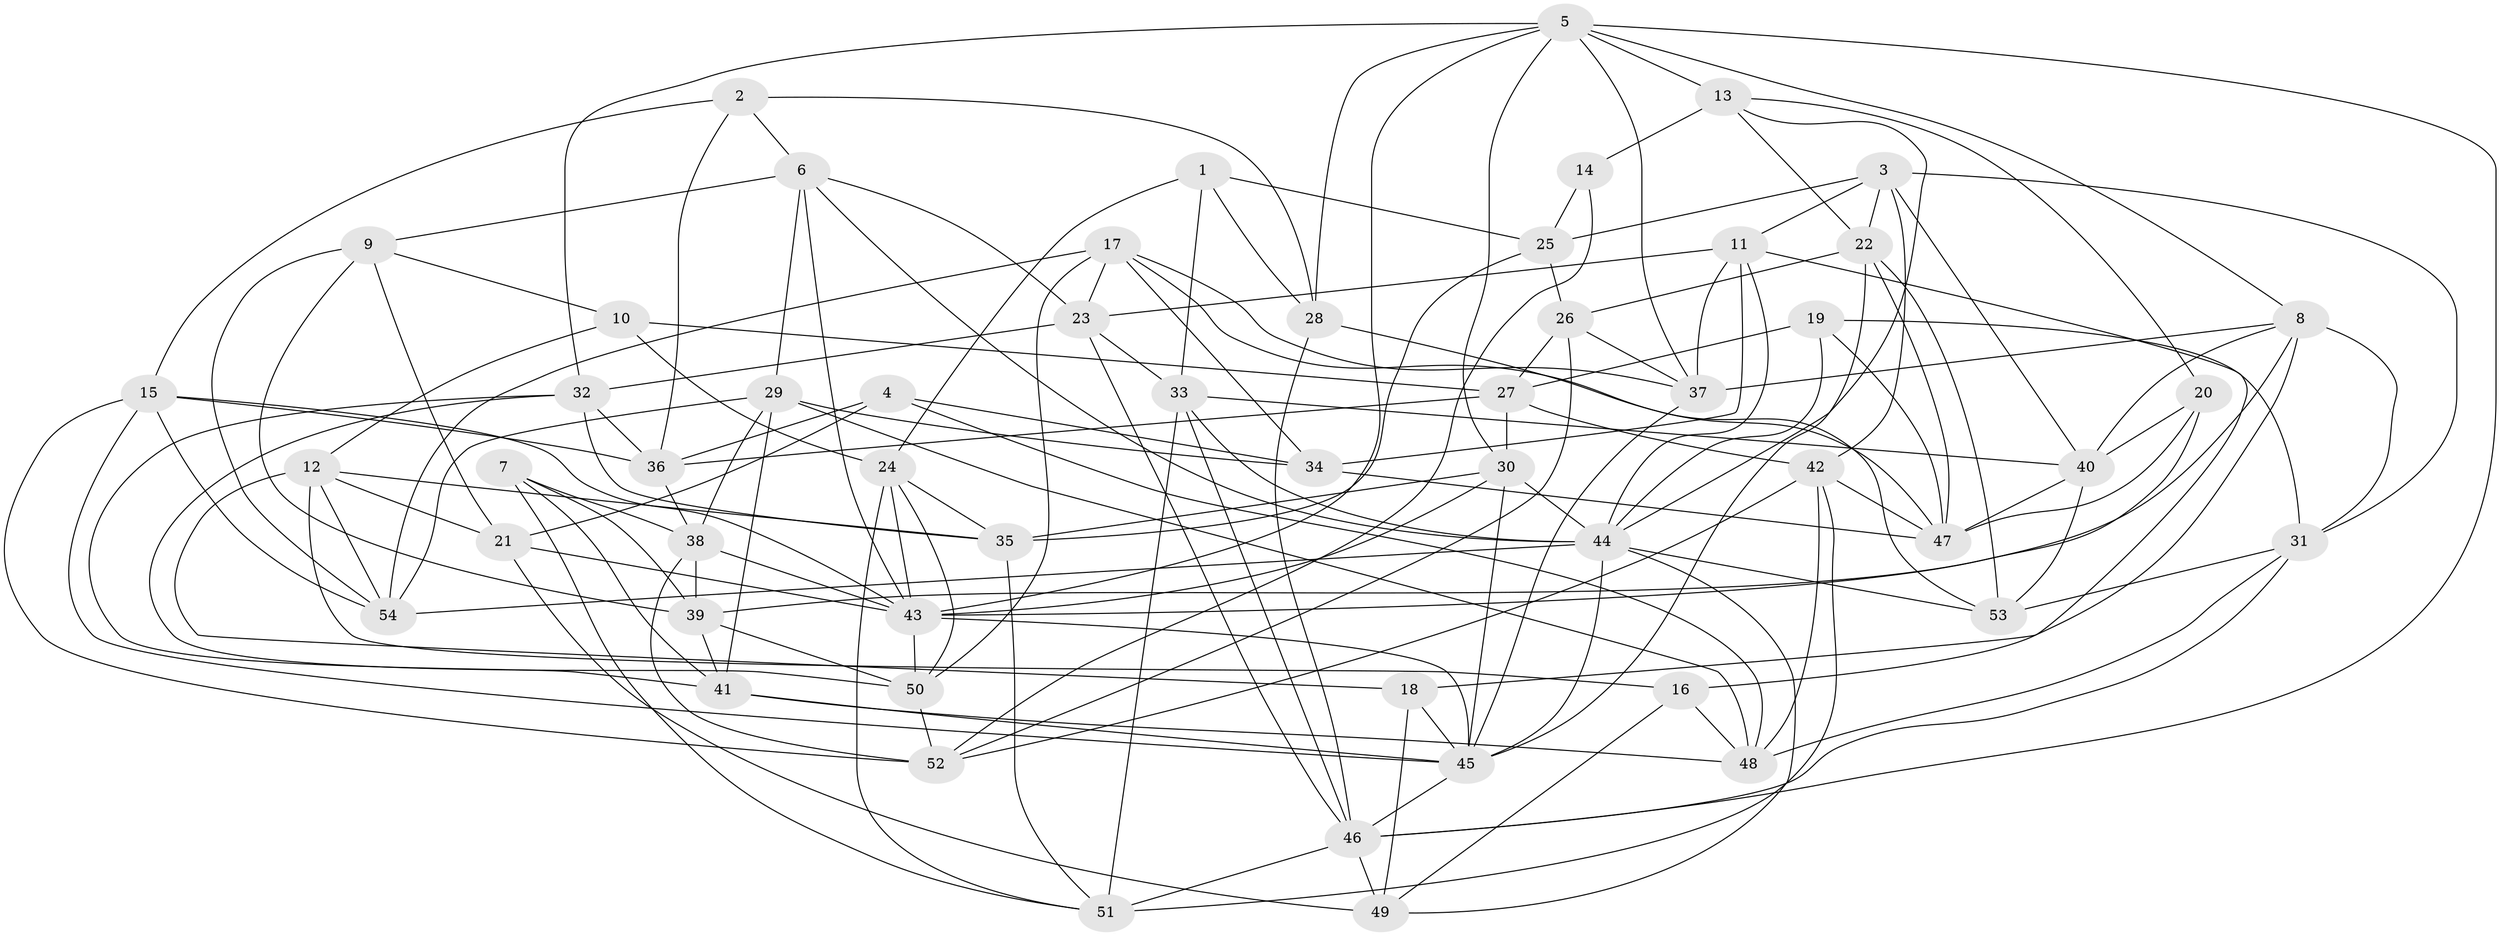 // original degree distribution, {4: 1.0}
// Generated by graph-tools (version 1.1) at 2025/26/03/09/25 03:26:58]
// undirected, 54 vertices, 155 edges
graph export_dot {
graph [start="1"]
  node [color=gray90,style=filled];
  1;
  2;
  3;
  4;
  5;
  6;
  7;
  8;
  9;
  10;
  11;
  12;
  13;
  14;
  15;
  16;
  17;
  18;
  19;
  20;
  21;
  22;
  23;
  24;
  25;
  26;
  27;
  28;
  29;
  30;
  31;
  32;
  33;
  34;
  35;
  36;
  37;
  38;
  39;
  40;
  41;
  42;
  43;
  44;
  45;
  46;
  47;
  48;
  49;
  50;
  51;
  52;
  53;
  54;
  1 -- 24 [weight=1.0];
  1 -- 25 [weight=1.0];
  1 -- 28 [weight=1.0];
  1 -- 33 [weight=1.0];
  2 -- 6 [weight=1.0];
  2 -- 15 [weight=1.0];
  2 -- 28 [weight=1.0];
  2 -- 36 [weight=1.0];
  3 -- 11 [weight=1.0];
  3 -- 22 [weight=1.0];
  3 -- 25 [weight=1.0];
  3 -- 31 [weight=1.0];
  3 -- 40 [weight=1.0];
  3 -- 42 [weight=1.0];
  4 -- 21 [weight=1.0];
  4 -- 34 [weight=1.0];
  4 -- 36 [weight=1.0];
  4 -- 48 [weight=1.0];
  5 -- 8 [weight=1.0];
  5 -- 13 [weight=1.0];
  5 -- 28 [weight=1.0];
  5 -- 30 [weight=1.0];
  5 -- 32 [weight=1.0];
  5 -- 37 [weight=1.0];
  5 -- 43 [weight=1.0];
  5 -- 46 [weight=1.0];
  6 -- 9 [weight=1.0];
  6 -- 23 [weight=1.0];
  6 -- 29 [weight=1.0];
  6 -- 43 [weight=1.0];
  6 -- 44 [weight=1.0];
  7 -- 38 [weight=1.0];
  7 -- 39 [weight=1.0];
  7 -- 41 [weight=1.0];
  7 -- 51 [weight=1.0];
  8 -- 18 [weight=1.0];
  8 -- 31 [weight=1.0];
  8 -- 37 [weight=1.0];
  8 -- 39 [weight=1.0];
  8 -- 40 [weight=1.0];
  9 -- 10 [weight=1.0];
  9 -- 21 [weight=2.0];
  9 -- 39 [weight=1.0];
  9 -- 54 [weight=1.0];
  10 -- 12 [weight=1.0];
  10 -- 24 [weight=1.0];
  10 -- 27 [weight=1.0];
  11 -- 16 [weight=1.0];
  11 -- 23 [weight=1.0];
  11 -- 34 [weight=1.0];
  11 -- 37 [weight=1.0];
  11 -- 44 [weight=1.0];
  12 -- 16 [weight=1.0];
  12 -- 18 [weight=1.0];
  12 -- 21 [weight=1.0];
  12 -- 35 [weight=1.0];
  12 -- 54 [weight=1.0];
  13 -- 14 [weight=2.0];
  13 -- 20 [weight=1.0];
  13 -- 22 [weight=1.0];
  13 -- 44 [weight=1.0];
  14 -- 25 [weight=1.0];
  14 -- 52 [weight=1.0];
  15 -- 36 [weight=1.0];
  15 -- 43 [weight=1.0];
  15 -- 45 [weight=1.0];
  15 -- 52 [weight=1.0];
  15 -- 54 [weight=1.0];
  16 -- 48 [weight=1.0];
  16 -- 49 [weight=1.0];
  17 -- 23 [weight=1.0];
  17 -- 34 [weight=1.0];
  17 -- 37 [weight=1.0];
  17 -- 47 [weight=1.0];
  17 -- 50 [weight=1.0];
  17 -- 54 [weight=1.0];
  18 -- 45 [weight=1.0];
  18 -- 49 [weight=1.0];
  19 -- 27 [weight=1.0];
  19 -- 31 [weight=1.0];
  19 -- 44 [weight=1.0];
  19 -- 47 [weight=1.0];
  20 -- 40 [weight=1.0];
  20 -- 43 [weight=1.0];
  20 -- 47 [weight=1.0];
  21 -- 43 [weight=1.0];
  21 -- 49 [weight=1.0];
  22 -- 26 [weight=1.0];
  22 -- 45 [weight=1.0];
  22 -- 47 [weight=1.0];
  22 -- 53 [weight=1.0];
  23 -- 32 [weight=1.0];
  23 -- 33 [weight=1.0];
  23 -- 46 [weight=1.0];
  24 -- 35 [weight=1.0];
  24 -- 43 [weight=1.0];
  24 -- 50 [weight=1.0];
  24 -- 51 [weight=1.0];
  25 -- 26 [weight=2.0];
  25 -- 35 [weight=1.0];
  26 -- 27 [weight=1.0];
  26 -- 37 [weight=1.0];
  26 -- 52 [weight=1.0];
  27 -- 30 [weight=1.0];
  27 -- 36 [weight=1.0];
  27 -- 42 [weight=1.0];
  28 -- 46 [weight=1.0];
  28 -- 53 [weight=2.0];
  29 -- 34 [weight=1.0];
  29 -- 38 [weight=1.0];
  29 -- 41 [weight=1.0];
  29 -- 48 [weight=1.0];
  29 -- 54 [weight=1.0];
  30 -- 35 [weight=1.0];
  30 -- 43 [weight=1.0];
  30 -- 44 [weight=1.0];
  30 -- 45 [weight=1.0];
  31 -- 46 [weight=1.0];
  31 -- 48 [weight=1.0];
  31 -- 53 [weight=1.0];
  32 -- 35 [weight=1.0];
  32 -- 36 [weight=1.0];
  32 -- 41 [weight=1.0];
  32 -- 50 [weight=1.0];
  33 -- 40 [weight=1.0];
  33 -- 44 [weight=1.0];
  33 -- 46 [weight=1.0];
  33 -- 51 [weight=1.0];
  34 -- 47 [weight=2.0];
  35 -- 51 [weight=1.0];
  36 -- 38 [weight=1.0];
  37 -- 45 [weight=1.0];
  38 -- 39 [weight=1.0];
  38 -- 43 [weight=1.0];
  38 -- 52 [weight=1.0];
  39 -- 41 [weight=1.0];
  39 -- 50 [weight=1.0];
  40 -- 47 [weight=1.0];
  40 -- 53 [weight=1.0];
  41 -- 45 [weight=1.0];
  41 -- 48 [weight=1.0];
  42 -- 47 [weight=1.0];
  42 -- 48 [weight=1.0];
  42 -- 51 [weight=1.0];
  42 -- 52 [weight=1.0];
  43 -- 45 [weight=1.0];
  43 -- 50 [weight=1.0];
  44 -- 45 [weight=1.0];
  44 -- 49 [weight=1.0];
  44 -- 53 [weight=1.0];
  44 -- 54 [weight=1.0];
  45 -- 46 [weight=2.0];
  46 -- 49 [weight=2.0];
  46 -- 51 [weight=1.0];
  50 -- 52 [weight=1.0];
}
